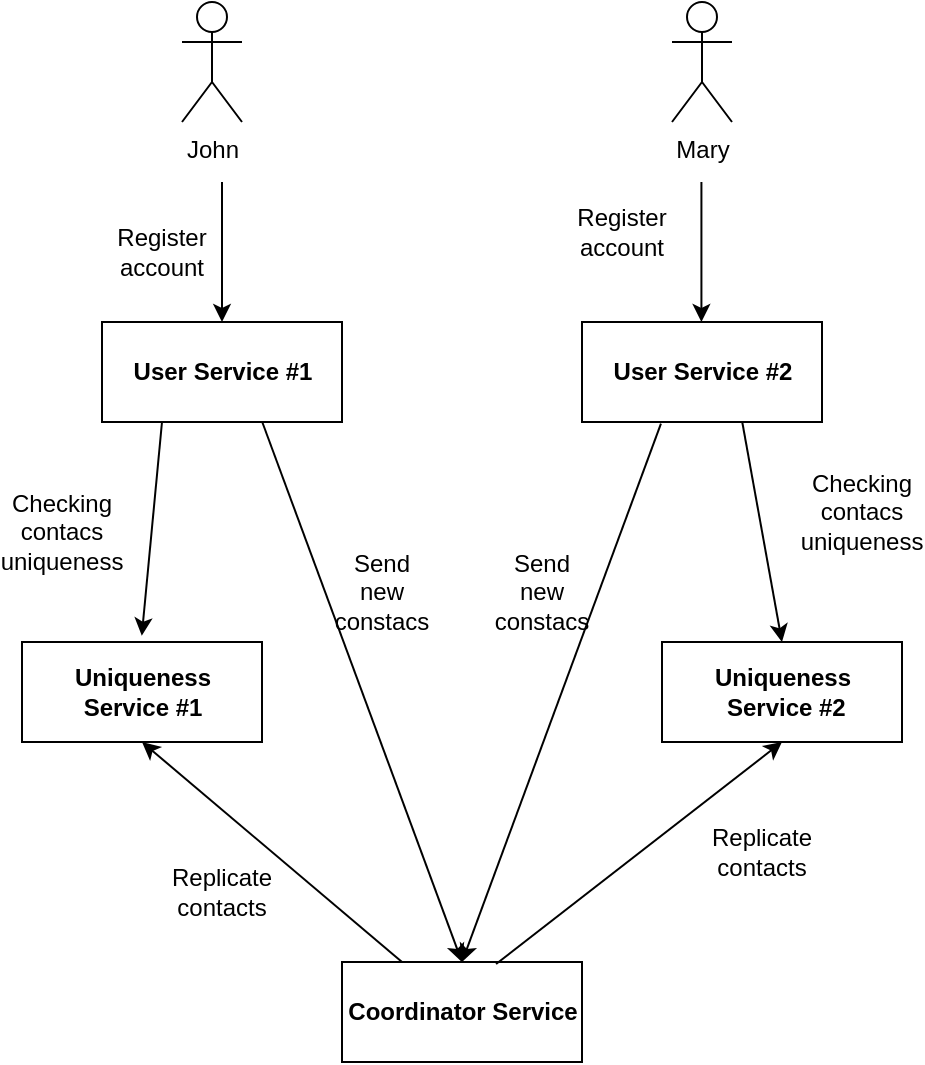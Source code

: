 <mxfile>
    <diagram id="Xr-C8B6Su5_j06YX_TB3" name="Page-1">
        <mxGraphModel dx="1085" dy="671" grid="1" gridSize="10" guides="1" tooltips="1" connect="1" arrows="1" fold="1" page="1" pageScale="1" pageWidth="1600" pageHeight="1200" math="0" shadow="0">
            <root>
                <mxCell id="0"/>
                <mxCell id="1" parent="0"/>
                <mxCell id="2" value="&lt;b&gt;User Service #1&lt;/b&gt;" style="html=1;" vertex="1" parent="1">
                    <mxGeometry x="120" y="200" width="120" height="50" as="geometry"/>
                </mxCell>
                <mxCell id="3" value="&lt;b&gt;User Service #2&lt;/b&gt;" style="html=1;" vertex="1" parent="1">
                    <mxGeometry x="360" y="200" width="120" height="50" as="geometry"/>
                </mxCell>
                <mxCell id="4" value="&lt;b&gt;Uniqueness &lt;br&gt;Service #1&lt;/b&gt;" style="html=1;" vertex="1" parent="1">
                    <mxGeometry x="80" y="360" width="120" height="50" as="geometry"/>
                </mxCell>
                <mxCell id="5" value="&lt;b style=&quot;border-color: var(--border-color);&quot;&gt;Uniqueness&lt;br style=&quot;border-color: var(--border-color);&quot;&gt;&lt;/b&gt;&lt;b&gt;&amp;nbsp;Service #2&lt;/b&gt;" style="html=1;" vertex="1" parent="1">
                    <mxGeometry x="400" y="360" width="120" height="50" as="geometry"/>
                </mxCell>
                <mxCell id="6" value="&lt;b&gt;Coordinator Service&lt;/b&gt;" style="html=1;" vertex="1" parent="1">
                    <mxGeometry x="240" y="520" width="120" height="50" as="geometry"/>
                </mxCell>
                <mxCell id="8" value="John" style="shape=umlActor;verticalLabelPosition=bottom;verticalAlign=top;html=1;" vertex="1" parent="1">
                    <mxGeometry x="160" y="40" width="30" height="60" as="geometry"/>
                </mxCell>
                <mxCell id="11" value="Mary" style="shape=umlActor;verticalLabelPosition=bottom;verticalAlign=top;html=1;" vertex="1" parent="1">
                    <mxGeometry x="405" y="40" width="30" height="60" as="geometry"/>
                </mxCell>
                <mxCell id="13" value="" style="endArrow=classic;html=1;entryX=0.5;entryY=0;entryDx=0;entryDy=0;" edge="1" parent="1" target="2">
                    <mxGeometry width="50" height="50" relative="1" as="geometry">
                        <mxPoint x="180" y="130" as="sourcePoint"/>
                        <mxPoint x="360" y="260" as="targetPoint"/>
                    </mxGeometry>
                </mxCell>
                <mxCell id="14" value="" style="endArrow=classic;html=1;entryX=0.5;entryY=0;entryDx=0;entryDy=0;" edge="1" parent="1">
                    <mxGeometry width="50" height="50" relative="1" as="geometry">
                        <mxPoint x="419.71" y="130" as="sourcePoint"/>
                        <mxPoint x="419.71" y="200" as="targetPoint"/>
                    </mxGeometry>
                </mxCell>
                <mxCell id="15" value="" style="endArrow=classic;html=1;entryX=0.499;entryY=-0.063;entryDx=0;entryDy=0;entryPerimeter=0;" edge="1" parent="1" target="4">
                    <mxGeometry width="50" height="50" relative="1" as="geometry">
                        <mxPoint x="150" y="250" as="sourcePoint"/>
                        <mxPoint x="150" y="320" as="targetPoint"/>
                    </mxGeometry>
                </mxCell>
                <mxCell id="16" value="" style="endArrow=classic;html=1;entryX=0.5;entryY=0;entryDx=0;entryDy=0;" edge="1" parent="1" target="6">
                    <mxGeometry width="50" height="50" relative="1" as="geometry">
                        <mxPoint x="200.12" y="250" as="sourcePoint"/>
                        <mxPoint x="281" y="520" as="targetPoint"/>
                    </mxGeometry>
                </mxCell>
                <mxCell id="17" value="" style="endArrow=classic;html=1;entryX=0.5;entryY=0;entryDx=0;entryDy=0;exitX=0.329;exitY=1.017;exitDx=0;exitDy=0;exitPerimeter=0;" edge="1" parent="1" source="3" target="6">
                    <mxGeometry width="50" height="50" relative="1" as="geometry">
                        <mxPoint x="210.12" y="260" as="sourcePoint"/>
                        <mxPoint x="291.28" y="530.1" as="targetPoint"/>
                    </mxGeometry>
                </mxCell>
                <mxCell id="18" value="" style="endArrow=classic;html=1;exitX=0.25;exitY=0;exitDx=0;exitDy=0;entryX=0.5;entryY=1;entryDx=0;entryDy=0;" edge="1" parent="1" source="6" target="4">
                    <mxGeometry width="50" height="50" relative="1" as="geometry">
                        <mxPoint x="90" y="380" as="sourcePoint"/>
                        <mxPoint x="140" y="330" as="targetPoint"/>
                    </mxGeometry>
                </mxCell>
                <mxCell id="19" value="" style="endArrow=classic;html=1;exitX=0.642;exitY=0.02;exitDx=0;exitDy=0;entryX=0.5;entryY=1;entryDx=0;entryDy=0;exitPerimeter=0;" edge="1" parent="1" source="6" target="5">
                    <mxGeometry width="50" height="50" relative="1" as="geometry">
                        <mxPoint x="500" y="570" as="sourcePoint"/>
                        <mxPoint x="370" y="460" as="targetPoint"/>
                    </mxGeometry>
                </mxCell>
                <mxCell id="20" value="" style="endArrow=classic;html=1;entryX=0.5;entryY=0;entryDx=0;entryDy=0;" edge="1" parent="1" target="5">
                    <mxGeometry width="50" height="50" relative="1" as="geometry">
                        <mxPoint x="440.12" y="250" as="sourcePoint"/>
                        <mxPoint x="430.0" y="356.85" as="targetPoint"/>
                    </mxGeometry>
                </mxCell>
                <mxCell id="21" value="Register&lt;br&gt;account" style="text;html=1;strokeColor=none;fillColor=none;align=center;verticalAlign=middle;whiteSpace=wrap;rounded=0;" vertex="1" parent="1">
                    <mxGeometry x="120" y="150" width="60" height="30" as="geometry"/>
                </mxCell>
                <mxCell id="22" value="Register&lt;br&gt;account" style="text;html=1;strokeColor=none;fillColor=none;align=center;verticalAlign=middle;whiteSpace=wrap;rounded=0;" vertex="1" parent="1">
                    <mxGeometry x="350" y="140" width="60" height="30" as="geometry"/>
                </mxCell>
                <mxCell id="23" value="Checking contacs uniqueness" style="text;html=1;strokeColor=none;fillColor=none;align=center;verticalAlign=middle;whiteSpace=wrap;rounded=0;" vertex="1" parent="1">
                    <mxGeometry x="70" y="290" width="60" height="30" as="geometry"/>
                </mxCell>
                <mxCell id="24" value="Checking contacs uniqueness" style="text;html=1;strokeColor=none;fillColor=none;align=center;verticalAlign=middle;whiteSpace=wrap;rounded=0;" vertex="1" parent="1">
                    <mxGeometry x="470" y="280" width="60" height="30" as="geometry"/>
                </mxCell>
                <mxCell id="25" value="Send&lt;br&gt;new&lt;br&gt;constacs" style="text;html=1;strokeColor=none;fillColor=none;align=center;verticalAlign=middle;whiteSpace=wrap;rounded=0;" vertex="1" parent="1">
                    <mxGeometry x="230" y="320" width="60" height="30" as="geometry"/>
                </mxCell>
                <mxCell id="26" value="Send&lt;br&gt;new&lt;br&gt;constacs" style="text;html=1;strokeColor=none;fillColor=none;align=center;verticalAlign=middle;whiteSpace=wrap;rounded=0;" vertex="1" parent="1">
                    <mxGeometry x="310" y="320" width="60" height="30" as="geometry"/>
                </mxCell>
                <mxCell id="27" value="Replicate contacts" style="text;html=1;strokeColor=none;fillColor=none;align=center;verticalAlign=middle;whiteSpace=wrap;rounded=0;" vertex="1" parent="1">
                    <mxGeometry x="150" y="470" width="60" height="30" as="geometry"/>
                </mxCell>
                <mxCell id="28" value="Replicate contacts" style="text;html=1;strokeColor=none;fillColor=none;align=center;verticalAlign=middle;whiteSpace=wrap;rounded=0;" vertex="1" parent="1">
                    <mxGeometry x="420" y="450" width="60" height="30" as="geometry"/>
                </mxCell>
            </root>
        </mxGraphModel>
    </diagram>
</mxfile>